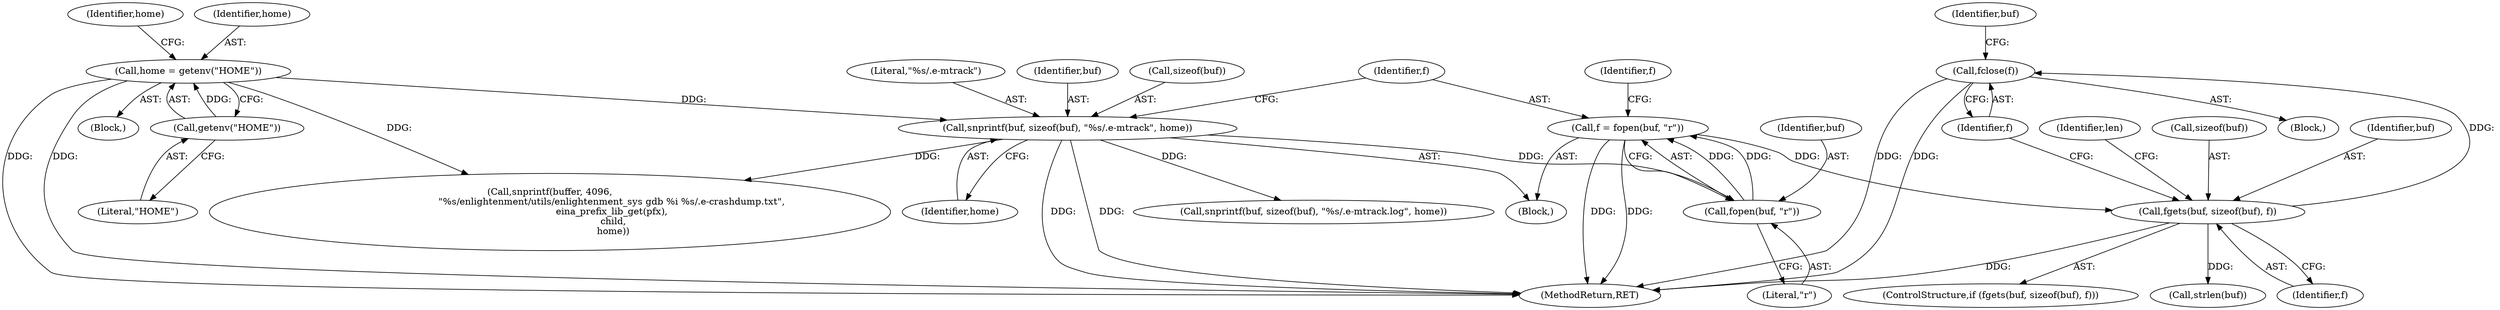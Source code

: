 digraph "0_enlightment_bb4a21e98656fe2c7d98ba2163e6defe9a630e2b@pointer" {
"1000558" [label="(Call,fclose(f))"];
"1000507" [label="(Call,fgets(buf, sizeof(buf), f))"];
"1000498" [label="(Call,f = fopen(buf, \"r\"))"];
"1000500" [label="(Call,fopen(buf, \"r\"))"];
"1000492" [label="(Call,snprintf(buf, sizeof(buf), \"%s/.e-mtrack\", home))"];
"1000484" [label="(Call,home = getenv(\"HOME\"))"];
"1000486" [label="(Call,getenv(\"HOME\"))"];
"1000493" [label="(Identifier,buf)"];
"1000497" [label="(Identifier,home)"];
"1000559" [label="(Identifier,f)"];
"1000498" [label="(Call,f = fopen(buf, \"r\"))"];
"1000558" [label="(Call,fclose(f))"];
"1001058" [label="(MethodReturn,RET)"];
"1000505" [label="(Block,)"];
"1000484" [label="(Call,home = getenv(\"HOME\"))"];
"1000120" [label="(Block,)"];
"1000515" [label="(Identifier,len)"];
"1000549" [label="(Call,snprintf(buf, sizeof(buf), \"%s/.e-mtrack.log\", home))"];
"1000504" [label="(Identifier,f)"];
"1000506" [label="(ControlStructure,if (fgets(buf, sizeof(buf), f)))"];
"1000516" [label="(Call,strlen(buf))"];
"1000507" [label="(Call,fgets(buf, sizeof(buf), f))"];
"1000500" [label="(Call,fopen(buf, \"r\"))"];
"1000561" [label="(Identifier,buf)"];
"1000490" [label="(Block,)"];
"1000485" [label="(Identifier,home)"];
"1000489" [label="(Identifier,home)"];
"1000511" [label="(Identifier,f)"];
"1000486" [label="(Call,getenv(\"HOME\"))"];
"1000487" [label="(Literal,\"HOME\")"];
"1000509" [label="(Call,sizeof(buf))"];
"1000499" [label="(Identifier,f)"];
"1000508" [label="(Identifier,buf)"];
"1000494" [label="(Call,sizeof(buf))"];
"1000501" [label="(Identifier,buf)"];
"1000496" [label="(Literal,\"%s/.e-mtrack\")"];
"1000502" [label="(Literal,\"r\")"];
"1000867" [label="(Call,snprintf(buffer, 4096,\n                                          \"%s/enlightenment/utils/enlightenment_sys gdb %i %s/.e-crashdump.txt\",\n                                          eina_prefix_lib_get(pfx),\n                                           child,\n                                           home))"];
"1000492" [label="(Call,snprintf(buf, sizeof(buf), \"%s/.e-mtrack\", home))"];
"1000558" -> "1000505"  [label="AST: "];
"1000558" -> "1000559"  [label="CFG: "];
"1000559" -> "1000558"  [label="AST: "];
"1000561" -> "1000558"  [label="CFG: "];
"1000558" -> "1001058"  [label="DDG: "];
"1000558" -> "1001058"  [label="DDG: "];
"1000507" -> "1000558"  [label="DDG: "];
"1000507" -> "1000506"  [label="AST: "];
"1000507" -> "1000511"  [label="CFG: "];
"1000508" -> "1000507"  [label="AST: "];
"1000509" -> "1000507"  [label="AST: "];
"1000511" -> "1000507"  [label="AST: "];
"1000515" -> "1000507"  [label="CFG: "];
"1000559" -> "1000507"  [label="CFG: "];
"1000507" -> "1001058"  [label="DDG: "];
"1000498" -> "1000507"  [label="DDG: "];
"1000507" -> "1000516"  [label="DDG: "];
"1000498" -> "1000490"  [label="AST: "];
"1000498" -> "1000500"  [label="CFG: "];
"1000499" -> "1000498"  [label="AST: "];
"1000500" -> "1000498"  [label="AST: "];
"1000504" -> "1000498"  [label="CFG: "];
"1000498" -> "1001058"  [label="DDG: "];
"1000498" -> "1001058"  [label="DDG: "];
"1000500" -> "1000498"  [label="DDG: "];
"1000500" -> "1000498"  [label="DDG: "];
"1000500" -> "1000502"  [label="CFG: "];
"1000501" -> "1000500"  [label="AST: "];
"1000502" -> "1000500"  [label="AST: "];
"1000492" -> "1000500"  [label="DDG: "];
"1000492" -> "1000490"  [label="AST: "];
"1000492" -> "1000497"  [label="CFG: "];
"1000493" -> "1000492"  [label="AST: "];
"1000494" -> "1000492"  [label="AST: "];
"1000496" -> "1000492"  [label="AST: "];
"1000497" -> "1000492"  [label="AST: "];
"1000499" -> "1000492"  [label="CFG: "];
"1000492" -> "1001058"  [label="DDG: "];
"1000492" -> "1001058"  [label="DDG: "];
"1000484" -> "1000492"  [label="DDG: "];
"1000492" -> "1000549"  [label="DDG: "];
"1000492" -> "1000867"  [label="DDG: "];
"1000484" -> "1000120"  [label="AST: "];
"1000484" -> "1000486"  [label="CFG: "];
"1000485" -> "1000484"  [label="AST: "];
"1000486" -> "1000484"  [label="AST: "];
"1000489" -> "1000484"  [label="CFG: "];
"1000484" -> "1001058"  [label="DDG: "];
"1000484" -> "1001058"  [label="DDG: "];
"1000486" -> "1000484"  [label="DDG: "];
"1000484" -> "1000867"  [label="DDG: "];
"1000486" -> "1000487"  [label="CFG: "];
"1000487" -> "1000486"  [label="AST: "];
}
